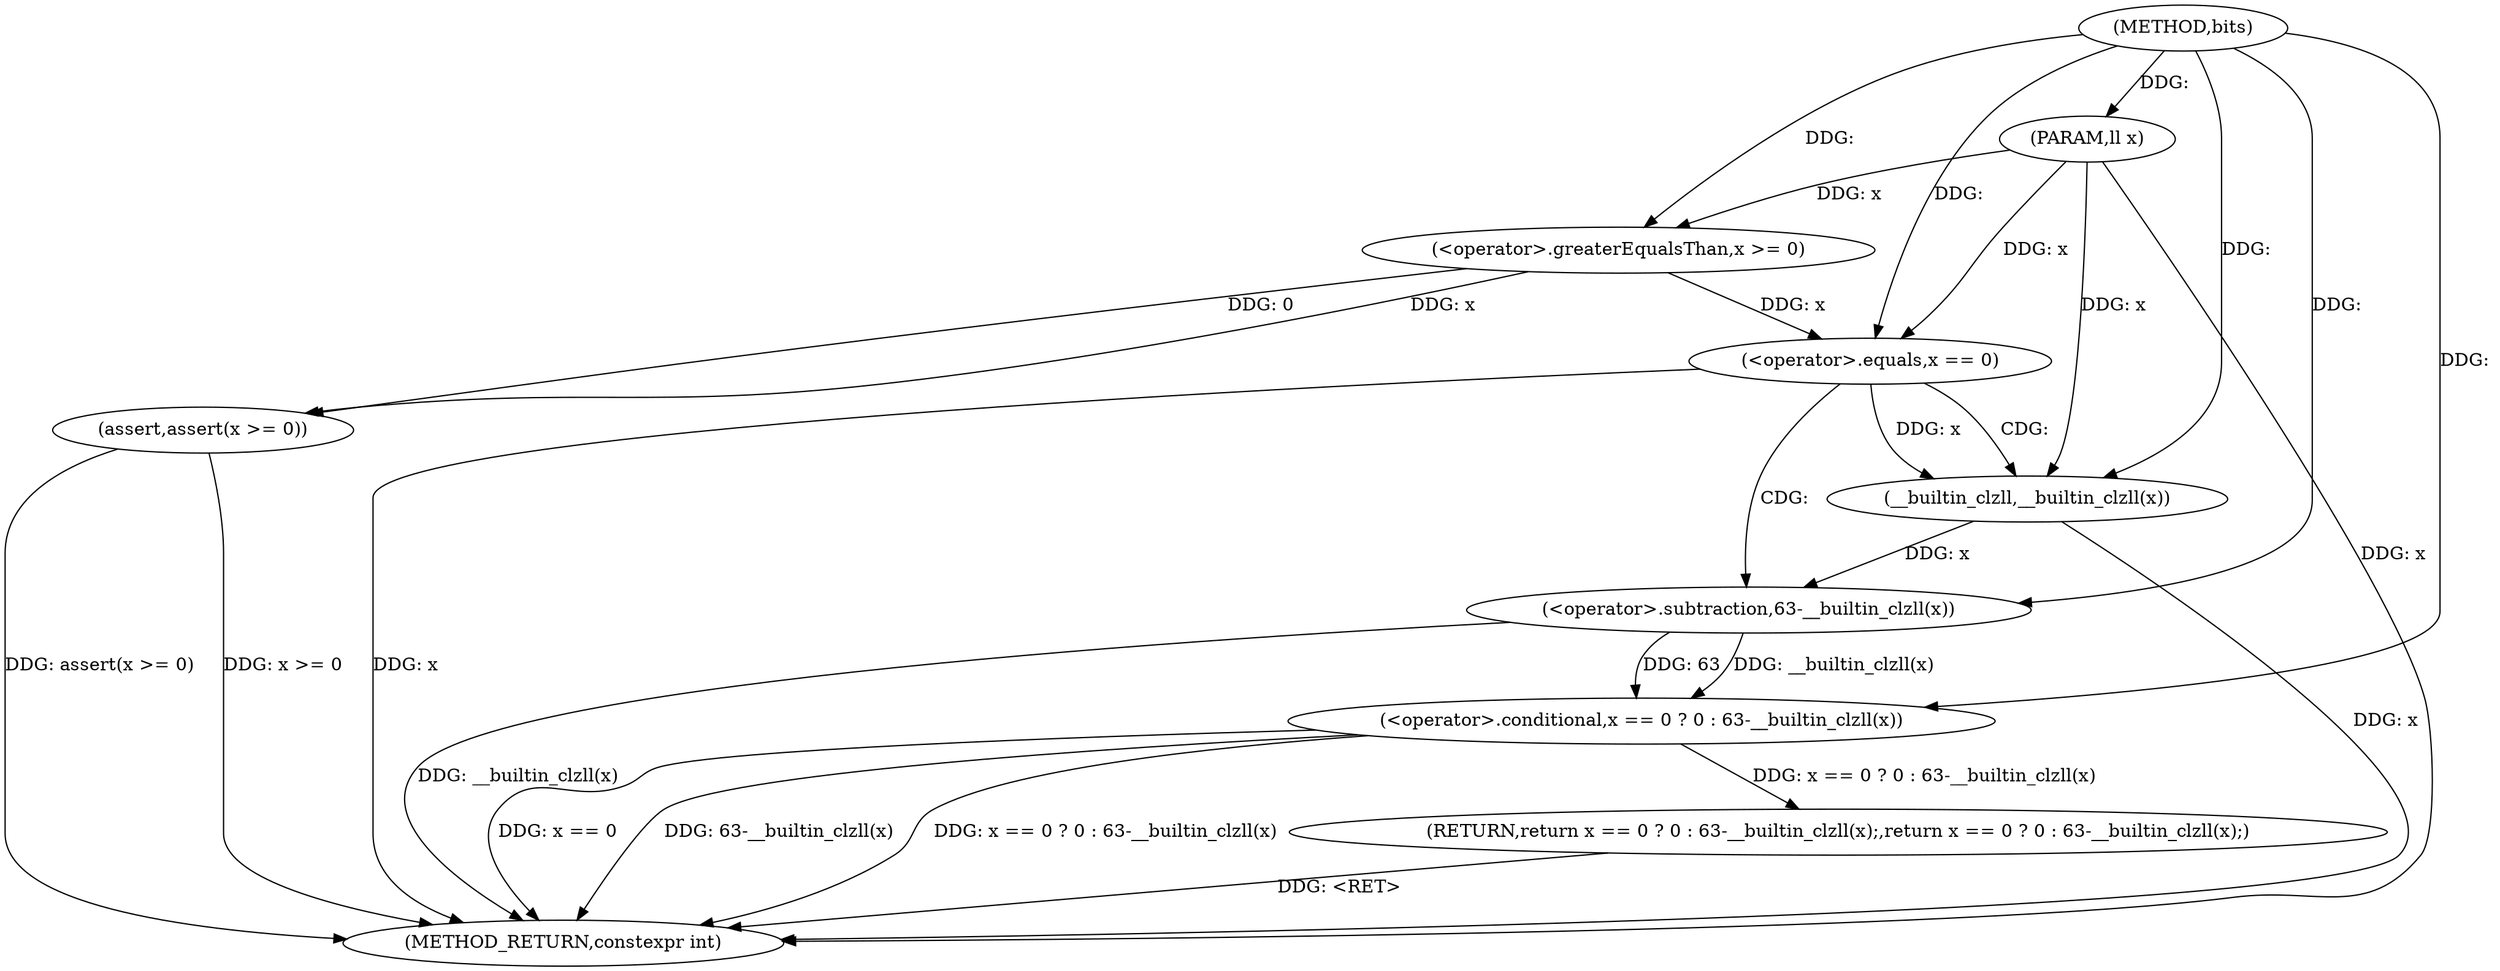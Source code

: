 digraph "bits" {  
"1000188" [label = "(METHOD,bits)" ]
"1000205" [label = "(METHOD_RETURN,constexpr int)" ]
"1000189" [label = "(PARAM,ll x)" ]
"1000191" [label = "(assert,assert(x >= 0))" ]
"1000195" [label = "(RETURN,return x == 0 ? 0 : 63-__builtin_clzll(x);,return x == 0 ? 0 : 63-__builtin_clzll(x);)" ]
"1000196" [label = "(<operator>.conditional,x == 0 ? 0 : 63-__builtin_clzll(x))" ]
"1000192" [label = "(<operator>.greaterEqualsThan,x >= 0)" ]
"1000197" [label = "(<operator>.equals,x == 0)" ]
"1000201" [label = "(<operator>.subtraction,63-__builtin_clzll(x))" ]
"1000203" [label = "(__builtin_clzll,__builtin_clzll(x))" ]
  "1000189" -> "1000205"  [ label = "DDG: x"] 
  "1000191" -> "1000205"  [ label = "DDG: x >= 0"] 
  "1000191" -> "1000205"  [ label = "DDG: assert(x >= 0)"] 
  "1000197" -> "1000205"  [ label = "DDG: x"] 
  "1000196" -> "1000205"  [ label = "DDG: x == 0"] 
  "1000203" -> "1000205"  [ label = "DDG: x"] 
  "1000201" -> "1000205"  [ label = "DDG: __builtin_clzll(x)"] 
  "1000196" -> "1000205"  [ label = "DDG: 63-__builtin_clzll(x)"] 
  "1000196" -> "1000205"  [ label = "DDG: x == 0 ? 0 : 63-__builtin_clzll(x)"] 
  "1000195" -> "1000205"  [ label = "DDG: <RET>"] 
  "1000188" -> "1000189"  [ label = "DDG: "] 
  "1000196" -> "1000195"  [ label = "DDG: x == 0 ? 0 : 63-__builtin_clzll(x)"] 
  "1000192" -> "1000191"  [ label = "DDG: x"] 
  "1000192" -> "1000191"  [ label = "DDG: 0"] 
  "1000201" -> "1000196"  [ label = "DDG: 63"] 
  "1000201" -> "1000196"  [ label = "DDG: __builtin_clzll(x)"] 
  "1000188" -> "1000196"  [ label = "DDG: "] 
  "1000189" -> "1000192"  [ label = "DDG: x"] 
  "1000188" -> "1000192"  [ label = "DDG: "] 
  "1000192" -> "1000197"  [ label = "DDG: x"] 
  "1000189" -> "1000197"  [ label = "DDG: x"] 
  "1000188" -> "1000197"  [ label = "DDG: "] 
  "1000188" -> "1000201"  [ label = "DDG: "] 
  "1000203" -> "1000201"  [ label = "DDG: x"] 
  "1000197" -> "1000203"  [ label = "DDG: x"] 
  "1000189" -> "1000203"  [ label = "DDG: x"] 
  "1000188" -> "1000203"  [ label = "DDG: "] 
  "1000197" -> "1000201"  [ label = "CDG: "] 
  "1000197" -> "1000203"  [ label = "CDG: "] 
}
